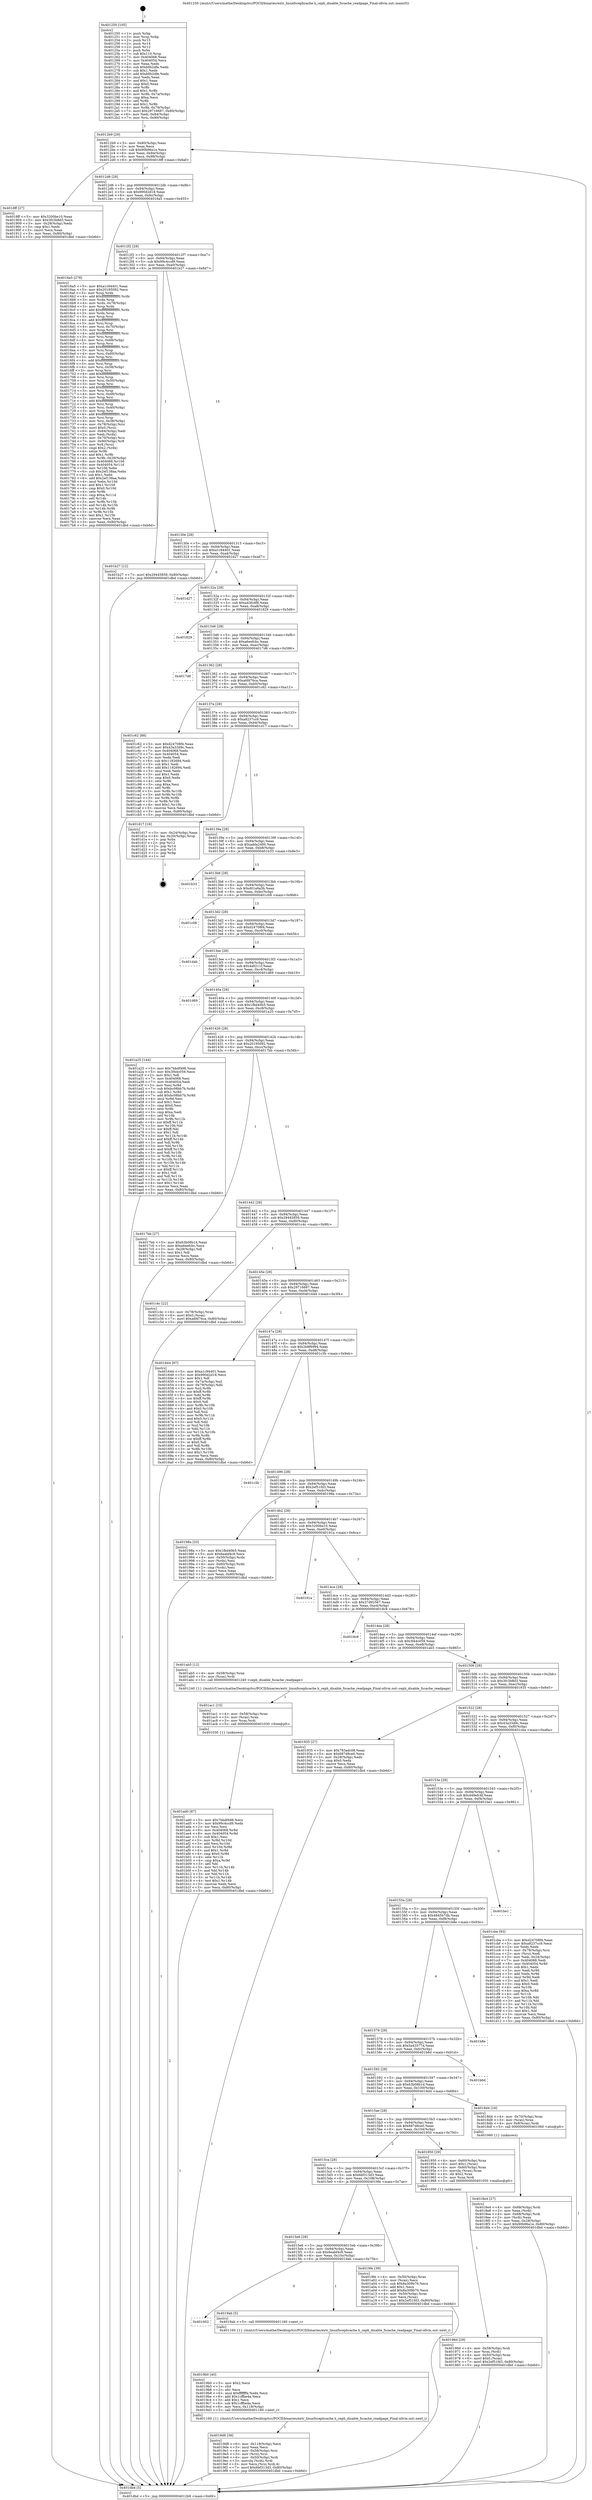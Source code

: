 digraph "0x401250" {
  label = "0x401250 (/mnt/c/Users/mathe/Desktop/tcc/POCII/binaries/extr_linuxfscephcache.h_ceph_disable_fscache_readpage_Final-ollvm.out::main(0))"
  labelloc = "t"
  node[shape=record]

  Entry [label="",width=0.3,height=0.3,shape=circle,fillcolor=black,style=filled]
  "0x4012b9" [label="{
     0x4012b9 [29]\l
     | [instrs]\l
     &nbsp;&nbsp;0x4012b9 \<+3\>: mov -0x80(%rbp),%eax\l
     &nbsp;&nbsp;0x4012bc \<+2\>: mov %eax,%ecx\l
     &nbsp;&nbsp;0x4012be \<+6\>: sub $0x90b96a1e,%ecx\l
     &nbsp;&nbsp;0x4012c4 \<+6\>: mov %eax,-0x94(%rbp)\l
     &nbsp;&nbsp;0x4012ca \<+6\>: mov %ecx,-0x98(%rbp)\l
     &nbsp;&nbsp;0x4012d0 \<+6\>: je 00000000004018ff \<main+0x6af\>\l
  }"]
  "0x4018ff" [label="{
     0x4018ff [27]\l
     | [instrs]\l
     &nbsp;&nbsp;0x4018ff \<+5\>: mov $0x3200be10,%eax\l
     &nbsp;&nbsp;0x401904 \<+5\>: mov $0x3fc3b8d3,%ecx\l
     &nbsp;&nbsp;0x401909 \<+3\>: mov -0x28(%rbp),%edx\l
     &nbsp;&nbsp;0x40190c \<+3\>: cmp $0x1,%edx\l
     &nbsp;&nbsp;0x40190f \<+3\>: cmovl %ecx,%eax\l
     &nbsp;&nbsp;0x401912 \<+3\>: mov %eax,-0x80(%rbp)\l
     &nbsp;&nbsp;0x401915 \<+5\>: jmp 0000000000401dbd \<main+0xb6d\>\l
  }"]
  "0x4012d6" [label="{
     0x4012d6 [28]\l
     | [instrs]\l
     &nbsp;&nbsp;0x4012d6 \<+5\>: jmp 00000000004012db \<main+0x8b\>\l
     &nbsp;&nbsp;0x4012db \<+6\>: mov -0x94(%rbp),%eax\l
     &nbsp;&nbsp;0x4012e1 \<+5\>: sub $0x990d2d18,%eax\l
     &nbsp;&nbsp;0x4012e6 \<+6\>: mov %eax,-0x9c(%rbp)\l
     &nbsp;&nbsp;0x4012ec \<+6\>: je 00000000004016a5 \<main+0x455\>\l
  }"]
  Exit [label="",width=0.3,height=0.3,shape=circle,fillcolor=black,style=filled,peripheries=2]
  "0x4016a5" [label="{
     0x4016a5 [278]\l
     | [instrs]\l
     &nbsp;&nbsp;0x4016a5 \<+5\>: mov $0xa1c94401,%eax\l
     &nbsp;&nbsp;0x4016aa \<+5\>: mov $0x20195092,%ecx\l
     &nbsp;&nbsp;0x4016af \<+3\>: mov %rsp,%rdx\l
     &nbsp;&nbsp;0x4016b2 \<+4\>: add $0xfffffffffffffff0,%rdx\l
     &nbsp;&nbsp;0x4016b6 \<+3\>: mov %rdx,%rsp\l
     &nbsp;&nbsp;0x4016b9 \<+4\>: mov %rdx,-0x78(%rbp)\l
     &nbsp;&nbsp;0x4016bd \<+3\>: mov %rsp,%rdx\l
     &nbsp;&nbsp;0x4016c0 \<+4\>: add $0xfffffffffffffff0,%rdx\l
     &nbsp;&nbsp;0x4016c4 \<+3\>: mov %rdx,%rsp\l
     &nbsp;&nbsp;0x4016c7 \<+3\>: mov %rsp,%rsi\l
     &nbsp;&nbsp;0x4016ca \<+4\>: add $0xfffffffffffffff0,%rsi\l
     &nbsp;&nbsp;0x4016ce \<+3\>: mov %rsi,%rsp\l
     &nbsp;&nbsp;0x4016d1 \<+4\>: mov %rsi,-0x70(%rbp)\l
     &nbsp;&nbsp;0x4016d5 \<+3\>: mov %rsp,%rsi\l
     &nbsp;&nbsp;0x4016d8 \<+4\>: add $0xfffffffffffffff0,%rsi\l
     &nbsp;&nbsp;0x4016dc \<+3\>: mov %rsi,%rsp\l
     &nbsp;&nbsp;0x4016df \<+4\>: mov %rsi,-0x68(%rbp)\l
     &nbsp;&nbsp;0x4016e3 \<+3\>: mov %rsp,%rsi\l
     &nbsp;&nbsp;0x4016e6 \<+4\>: add $0xfffffffffffffff0,%rsi\l
     &nbsp;&nbsp;0x4016ea \<+3\>: mov %rsi,%rsp\l
     &nbsp;&nbsp;0x4016ed \<+4\>: mov %rsi,-0x60(%rbp)\l
     &nbsp;&nbsp;0x4016f1 \<+3\>: mov %rsp,%rsi\l
     &nbsp;&nbsp;0x4016f4 \<+4\>: add $0xfffffffffffffff0,%rsi\l
     &nbsp;&nbsp;0x4016f8 \<+3\>: mov %rsi,%rsp\l
     &nbsp;&nbsp;0x4016fb \<+4\>: mov %rsi,-0x58(%rbp)\l
     &nbsp;&nbsp;0x4016ff \<+3\>: mov %rsp,%rsi\l
     &nbsp;&nbsp;0x401702 \<+4\>: add $0xfffffffffffffff0,%rsi\l
     &nbsp;&nbsp;0x401706 \<+3\>: mov %rsi,%rsp\l
     &nbsp;&nbsp;0x401709 \<+4\>: mov %rsi,-0x50(%rbp)\l
     &nbsp;&nbsp;0x40170d \<+3\>: mov %rsp,%rsi\l
     &nbsp;&nbsp;0x401710 \<+4\>: add $0xfffffffffffffff0,%rsi\l
     &nbsp;&nbsp;0x401714 \<+3\>: mov %rsi,%rsp\l
     &nbsp;&nbsp;0x401717 \<+4\>: mov %rsi,-0x48(%rbp)\l
     &nbsp;&nbsp;0x40171b \<+3\>: mov %rsp,%rsi\l
     &nbsp;&nbsp;0x40171e \<+4\>: add $0xfffffffffffffff0,%rsi\l
     &nbsp;&nbsp;0x401722 \<+3\>: mov %rsi,%rsp\l
     &nbsp;&nbsp;0x401725 \<+4\>: mov %rsi,-0x40(%rbp)\l
     &nbsp;&nbsp;0x401729 \<+3\>: mov %rsp,%rsi\l
     &nbsp;&nbsp;0x40172c \<+4\>: add $0xfffffffffffffff0,%rsi\l
     &nbsp;&nbsp;0x401730 \<+3\>: mov %rsi,%rsp\l
     &nbsp;&nbsp;0x401733 \<+4\>: mov %rsi,-0x38(%rbp)\l
     &nbsp;&nbsp;0x401737 \<+4\>: mov -0x78(%rbp),%rsi\l
     &nbsp;&nbsp;0x40173b \<+6\>: movl $0x0,(%rsi)\l
     &nbsp;&nbsp;0x401741 \<+6\>: mov -0x84(%rbp),%edi\l
     &nbsp;&nbsp;0x401747 \<+2\>: mov %edi,(%rdx)\l
     &nbsp;&nbsp;0x401749 \<+4\>: mov -0x70(%rbp),%rsi\l
     &nbsp;&nbsp;0x40174d \<+7\>: mov -0x90(%rbp),%r8\l
     &nbsp;&nbsp;0x401754 \<+3\>: mov %r8,(%rsi)\l
     &nbsp;&nbsp;0x401757 \<+3\>: cmpl $0x2,(%rdx)\l
     &nbsp;&nbsp;0x40175a \<+4\>: setne %r9b\l
     &nbsp;&nbsp;0x40175e \<+4\>: and $0x1,%r9b\l
     &nbsp;&nbsp;0x401762 \<+4\>: mov %r9b,-0x29(%rbp)\l
     &nbsp;&nbsp;0x401766 \<+8\>: mov 0x404068,%r10d\l
     &nbsp;&nbsp;0x40176e \<+8\>: mov 0x404054,%r11d\l
     &nbsp;&nbsp;0x401776 \<+3\>: mov %r10d,%ebx\l
     &nbsp;&nbsp;0x401779 \<+6\>: sub $0x2ef138aa,%ebx\l
     &nbsp;&nbsp;0x40177f \<+3\>: sub $0x1,%ebx\l
     &nbsp;&nbsp;0x401782 \<+6\>: add $0x2ef138aa,%ebx\l
     &nbsp;&nbsp;0x401788 \<+4\>: imul %ebx,%r10d\l
     &nbsp;&nbsp;0x40178c \<+4\>: and $0x1,%r10d\l
     &nbsp;&nbsp;0x401790 \<+4\>: cmp $0x0,%r10d\l
     &nbsp;&nbsp;0x401794 \<+4\>: sete %r9b\l
     &nbsp;&nbsp;0x401798 \<+4\>: cmp $0xa,%r11d\l
     &nbsp;&nbsp;0x40179c \<+4\>: setl %r14b\l
     &nbsp;&nbsp;0x4017a0 \<+3\>: mov %r9b,%r15b\l
     &nbsp;&nbsp;0x4017a3 \<+3\>: and %r14b,%r15b\l
     &nbsp;&nbsp;0x4017a6 \<+3\>: xor %r14b,%r9b\l
     &nbsp;&nbsp;0x4017a9 \<+3\>: or %r9b,%r15b\l
     &nbsp;&nbsp;0x4017ac \<+4\>: test $0x1,%r15b\l
     &nbsp;&nbsp;0x4017b0 \<+3\>: cmovne %ecx,%eax\l
     &nbsp;&nbsp;0x4017b3 \<+3\>: mov %eax,-0x80(%rbp)\l
     &nbsp;&nbsp;0x4017b6 \<+5\>: jmp 0000000000401dbd \<main+0xb6d\>\l
  }"]
  "0x4012f2" [label="{
     0x4012f2 [28]\l
     | [instrs]\l
     &nbsp;&nbsp;0x4012f2 \<+5\>: jmp 00000000004012f7 \<main+0xa7\>\l
     &nbsp;&nbsp;0x4012f7 \<+6\>: mov -0x94(%rbp),%eax\l
     &nbsp;&nbsp;0x4012fd \<+5\>: sub $0x99c4ccd9,%eax\l
     &nbsp;&nbsp;0x401302 \<+6\>: mov %eax,-0xa0(%rbp)\l
     &nbsp;&nbsp;0x401308 \<+6\>: je 0000000000401b27 \<main+0x8d7\>\l
  }"]
  "0x401ad0" [label="{
     0x401ad0 [87]\l
     | [instrs]\l
     &nbsp;&nbsp;0x401ad0 \<+5\>: mov $0x7bbdf498,%ecx\l
     &nbsp;&nbsp;0x401ad5 \<+5\>: mov $0x99c4ccd9,%edx\l
     &nbsp;&nbsp;0x401ada \<+2\>: xor %esi,%esi\l
     &nbsp;&nbsp;0x401adc \<+8\>: mov 0x404068,%r8d\l
     &nbsp;&nbsp;0x401ae4 \<+8\>: mov 0x404054,%r9d\l
     &nbsp;&nbsp;0x401aec \<+3\>: sub $0x1,%esi\l
     &nbsp;&nbsp;0x401aef \<+3\>: mov %r8d,%r10d\l
     &nbsp;&nbsp;0x401af2 \<+3\>: add %esi,%r10d\l
     &nbsp;&nbsp;0x401af5 \<+4\>: imul %r10d,%r8d\l
     &nbsp;&nbsp;0x401af9 \<+4\>: and $0x1,%r8d\l
     &nbsp;&nbsp;0x401afd \<+4\>: cmp $0x0,%r8d\l
     &nbsp;&nbsp;0x401b01 \<+4\>: sete %r11b\l
     &nbsp;&nbsp;0x401b05 \<+4\>: cmp $0xa,%r9d\l
     &nbsp;&nbsp;0x401b09 \<+3\>: setl %bl\l
     &nbsp;&nbsp;0x401b0c \<+3\>: mov %r11b,%r14b\l
     &nbsp;&nbsp;0x401b0f \<+3\>: and %bl,%r14b\l
     &nbsp;&nbsp;0x401b12 \<+3\>: xor %bl,%r11b\l
     &nbsp;&nbsp;0x401b15 \<+3\>: or %r11b,%r14b\l
     &nbsp;&nbsp;0x401b18 \<+4\>: test $0x1,%r14b\l
     &nbsp;&nbsp;0x401b1c \<+3\>: cmovne %edx,%ecx\l
     &nbsp;&nbsp;0x401b1f \<+3\>: mov %ecx,-0x80(%rbp)\l
     &nbsp;&nbsp;0x401b22 \<+5\>: jmp 0000000000401dbd \<main+0xb6d\>\l
  }"]
  "0x401b27" [label="{
     0x401b27 [12]\l
     | [instrs]\l
     &nbsp;&nbsp;0x401b27 \<+7\>: movl $0x29445859,-0x80(%rbp)\l
     &nbsp;&nbsp;0x401b2e \<+5\>: jmp 0000000000401dbd \<main+0xb6d\>\l
  }"]
  "0x40130e" [label="{
     0x40130e [28]\l
     | [instrs]\l
     &nbsp;&nbsp;0x40130e \<+5\>: jmp 0000000000401313 \<main+0xc3\>\l
     &nbsp;&nbsp;0x401313 \<+6\>: mov -0x94(%rbp),%eax\l
     &nbsp;&nbsp;0x401319 \<+5\>: sub $0xa1c94401,%eax\l
     &nbsp;&nbsp;0x40131e \<+6\>: mov %eax,-0xa4(%rbp)\l
     &nbsp;&nbsp;0x401324 \<+6\>: je 0000000000401d27 \<main+0xad7\>\l
  }"]
  "0x401ac1" [label="{
     0x401ac1 [15]\l
     | [instrs]\l
     &nbsp;&nbsp;0x401ac1 \<+4\>: mov -0x58(%rbp),%rax\l
     &nbsp;&nbsp;0x401ac5 \<+3\>: mov (%rax),%rax\l
     &nbsp;&nbsp;0x401ac8 \<+3\>: mov %rax,%rdi\l
     &nbsp;&nbsp;0x401acb \<+5\>: call 0000000000401030 \<free@plt\>\l
     | [calls]\l
     &nbsp;&nbsp;0x401030 \{1\} (unknown)\l
  }"]
  "0x401d27" [label="{
     0x401d27\l
  }", style=dashed]
  "0x40132a" [label="{
     0x40132a [28]\l
     | [instrs]\l
     &nbsp;&nbsp;0x40132a \<+5\>: jmp 000000000040132f \<main+0xdf\>\l
     &nbsp;&nbsp;0x40132f \<+6\>: mov -0x94(%rbp),%eax\l
     &nbsp;&nbsp;0x401335 \<+5\>: sub $0xa43fcdf8,%eax\l
     &nbsp;&nbsp;0x40133a \<+6\>: mov %eax,-0xa8(%rbp)\l
     &nbsp;&nbsp;0x401340 \<+6\>: je 0000000000401829 \<main+0x5d9\>\l
  }"]
  "0x4019d8" [label="{
     0x4019d8 [38]\l
     | [instrs]\l
     &nbsp;&nbsp;0x4019d8 \<+6\>: mov -0x118(%rbp),%ecx\l
     &nbsp;&nbsp;0x4019de \<+3\>: imul %eax,%ecx\l
     &nbsp;&nbsp;0x4019e1 \<+4\>: mov -0x58(%rbp),%rsi\l
     &nbsp;&nbsp;0x4019e5 \<+3\>: mov (%rsi),%rsi\l
     &nbsp;&nbsp;0x4019e8 \<+4\>: mov -0x50(%rbp),%rdi\l
     &nbsp;&nbsp;0x4019ec \<+3\>: movslq (%rdi),%rdi\l
     &nbsp;&nbsp;0x4019ef \<+3\>: mov %ecx,(%rsi,%rdi,4)\l
     &nbsp;&nbsp;0x4019f2 \<+7\>: movl $0x6bf313d3,-0x80(%rbp)\l
     &nbsp;&nbsp;0x4019f9 \<+5\>: jmp 0000000000401dbd \<main+0xb6d\>\l
  }"]
  "0x401829" [label="{
     0x401829\l
  }", style=dashed]
  "0x401346" [label="{
     0x401346 [28]\l
     | [instrs]\l
     &nbsp;&nbsp;0x401346 \<+5\>: jmp 000000000040134b \<main+0xfb\>\l
     &nbsp;&nbsp;0x40134b \<+6\>: mov -0x94(%rbp),%eax\l
     &nbsp;&nbsp;0x401351 \<+5\>: sub $0xa6eefcbc,%eax\l
     &nbsp;&nbsp;0x401356 \<+6\>: mov %eax,-0xac(%rbp)\l
     &nbsp;&nbsp;0x40135c \<+6\>: je 00000000004017d6 \<main+0x586\>\l
  }"]
  "0x4019b0" [label="{
     0x4019b0 [40]\l
     | [instrs]\l
     &nbsp;&nbsp;0x4019b0 \<+5\>: mov $0x2,%ecx\l
     &nbsp;&nbsp;0x4019b5 \<+1\>: cltd\l
     &nbsp;&nbsp;0x4019b6 \<+2\>: idiv %ecx\l
     &nbsp;&nbsp;0x4019b8 \<+6\>: imul $0xfffffffe,%edx,%ecx\l
     &nbsp;&nbsp;0x4019be \<+6\>: add $0x1cffbe4a,%ecx\l
     &nbsp;&nbsp;0x4019c4 \<+3\>: add $0x1,%ecx\l
     &nbsp;&nbsp;0x4019c7 \<+6\>: sub $0x1cffbe4a,%ecx\l
     &nbsp;&nbsp;0x4019cd \<+6\>: mov %ecx,-0x118(%rbp)\l
     &nbsp;&nbsp;0x4019d3 \<+5\>: call 0000000000401160 \<next_i\>\l
     | [calls]\l
     &nbsp;&nbsp;0x401160 \{1\} (/mnt/c/Users/mathe/Desktop/tcc/POCII/binaries/extr_linuxfscephcache.h_ceph_disable_fscache_readpage_Final-ollvm.out::next_i)\l
  }"]
  "0x4017d6" [label="{
     0x4017d6\l
  }", style=dashed]
  "0x401362" [label="{
     0x401362 [28]\l
     | [instrs]\l
     &nbsp;&nbsp;0x401362 \<+5\>: jmp 0000000000401367 \<main+0x117\>\l
     &nbsp;&nbsp;0x401367 \<+6\>: mov -0x94(%rbp),%eax\l
     &nbsp;&nbsp;0x40136d \<+5\>: sub $0xa6fd76ca,%eax\l
     &nbsp;&nbsp;0x401372 \<+6\>: mov %eax,-0xb0(%rbp)\l
     &nbsp;&nbsp;0x401378 \<+6\>: je 0000000000401c62 \<main+0xa12\>\l
  }"]
  "0x401602" [label="{
     0x401602\l
  }", style=dashed]
  "0x401c62" [label="{
     0x401c62 [88]\l
     | [instrs]\l
     &nbsp;&nbsp;0x401c62 \<+5\>: mov $0xd24708f4,%eax\l
     &nbsp;&nbsp;0x401c67 \<+5\>: mov $0x43a33d9c,%ecx\l
     &nbsp;&nbsp;0x401c6c \<+7\>: mov 0x404068,%edx\l
     &nbsp;&nbsp;0x401c73 \<+7\>: mov 0x404054,%esi\l
     &nbsp;&nbsp;0x401c7a \<+2\>: mov %edx,%edi\l
     &nbsp;&nbsp;0x401c7c \<+6\>: sub $0x1182694,%edi\l
     &nbsp;&nbsp;0x401c82 \<+3\>: sub $0x1,%edi\l
     &nbsp;&nbsp;0x401c85 \<+6\>: add $0x1182694,%edi\l
     &nbsp;&nbsp;0x401c8b \<+3\>: imul %edi,%edx\l
     &nbsp;&nbsp;0x401c8e \<+3\>: and $0x1,%edx\l
     &nbsp;&nbsp;0x401c91 \<+3\>: cmp $0x0,%edx\l
     &nbsp;&nbsp;0x401c94 \<+4\>: sete %r8b\l
     &nbsp;&nbsp;0x401c98 \<+3\>: cmp $0xa,%esi\l
     &nbsp;&nbsp;0x401c9b \<+4\>: setl %r9b\l
     &nbsp;&nbsp;0x401c9f \<+3\>: mov %r8b,%r10b\l
     &nbsp;&nbsp;0x401ca2 \<+3\>: and %r9b,%r10b\l
     &nbsp;&nbsp;0x401ca5 \<+3\>: xor %r9b,%r8b\l
     &nbsp;&nbsp;0x401ca8 \<+3\>: or %r8b,%r10b\l
     &nbsp;&nbsp;0x401cab \<+4\>: test $0x1,%r10b\l
     &nbsp;&nbsp;0x401caf \<+3\>: cmovne %ecx,%eax\l
     &nbsp;&nbsp;0x401cb2 \<+3\>: mov %eax,-0x80(%rbp)\l
     &nbsp;&nbsp;0x401cb5 \<+5\>: jmp 0000000000401dbd \<main+0xb6d\>\l
  }"]
  "0x40137e" [label="{
     0x40137e [28]\l
     | [instrs]\l
     &nbsp;&nbsp;0x40137e \<+5\>: jmp 0000000000401383 \<main+0x133\>\l
     &nbsp;&nbsp;0x401383 \<+6\>: mov -0x94(%rbp),%eax\l
     &nbsp;&nbsp;0x401389 \<+5\>: sub $0xa8237cc9,%eax\l
     &nbsp;&nbsp;0x40138e \<+6\>: mov %eax,-0xb4(%rbp)\l
     &nbsp;&nbsp;0x401394 \<+6\>: je 0000000000401d17 \<main+0xac7\>\l
  }"]
  "0x4019ab" [label="{
     0x4019ab [5]\l
     | [instrs]\l
     &nbsp;&nbsp;0x4019ab \<+5\>: call 0000000000401160 \<next_i\>\l
     | [calls]\l
     &nbsp;&nbsp;0x401160 \{1\} (/mnt/c/Users/mathe/Desktop/tcc/POCII/binaries/extr_linuxfscephcache.h_ceph_disable_fscache_readpage_Final-ollvm.out::next_i)\l
  }"]
  "0x401d17" [label="{
     0x401d17 [16]\l
     | [instrs]\l
     &nbsp;&nbsp;0x401d17 \<+3\>: mov -0x24(%rbp),%eax\l
     &nbsp;&nbsp;0x401d1a \<+4\>: lea -0x20(%rbp),%rsp\l
     &nbsp;&nbsp;0x401d1e \<+1\>: pop %rbx\l
     &nbsp;&nbsp;0x401d1f \<+2\>: pop %r12\l
     &nbsp;&nbsp;0x401d21 \<+2\>: pop %r14\l
     &nbsp;&nbsp;0x401d23 \<+2\>: pop %r15\l
     &nbsp;&nbsp;0x401d25 \<+1\>: pop %rbp\l
     &nbsp;&nbsp;0x401d26 \<+1\>: ret\l
  }"]
  "0x40139a" [label="{
     0x40139a [28]\l
     | [instrs]\l
     &nbsp;&nbsp;0x40139a \<+5\>: jmp 000000000040139f \<main+0x14f\>\l
     &nbsp;&nbsp;0x40139f \<+6\>: mov -0x94(%rbp),%eax\l
     &nbsp;&nbsp;0x4013a5 \<+5\>: sub $0xadda2460,%eax\l
     &nbsp;&nbsp;0x4013aa \<+6\>: mov %eax,-0xb8(%rbp)\l
     &nbsp;&nbsp;0x4013b0 \<+6\>: je 0000000000401b33 \<main+0x8e3\>\l
  }"]
  "0x4015e6" [label="{
     0x4015e6 [28]\l
     | [instrs]\l
     &nbsp;&nbsp;0x4015e6 \<+5\>: jmp 00000000004015eb \<main+0x39b\>\l
     &nbsp;&nbsp;0x4015eb \<+6\>: mov -0x94(%rbp),%eax\l
     &nbsp;&nbsp;0x4015f1 \<+5\>: sub $0x6eabf4c9,%eax\l
     &nbsp;&nbsp;0x4015f6 \<+6\>: mov %eax,-0x10c(%rbp)\l
     &nbsp;&nbsp;0x4015fc \<+6\>: je 00000000004019ab \<main+0x75b\>\l
  }"]
  "0x401b33" [label="{
     0x401b33\l
  }", style=dashed]
  "0x4013b6" [label="{
     0x4013b6 [28]\l
     | [instrs]\l
     &nbsp;&nbsp;0x4013b6 \<+5\>: jmp 00000000004013bb \<main+0x16b\>\l
     &nbsp;&nbsp;0x4013bb \<+6\>: mov -0x94(%rbp),%eax\l
     &nbsp;&nbsp;0x4013c1 \<+5\>: sub $0xd01a9a3b,%eax\l
     &nbsp;&nbsp;0x4013c6 \<+6\>: mov %eax,-0xbc(%rbp)\l
     &nbsp;&nbsp;0x4013cc \<+6\>: je 0000000000401c08 \<main+0x9b8\>\l
  }"]
  "0x4019fe" [label="{
     0x4019fe [39]\l
     | [instrs]\l
     &nbsp;&nbsp;0x4019fe \<+4\>: mov -0x50(%rbp),%rax\l
     &nbsp;&nbsp;0x401a02 \<+2\>: mov (%rax),%ecx\l
     &nbsp;&nbsp;0x401a04 \<+6\>: sub $0x8a309b76,%ecx\l
     &nbsp;&nbsp;0x401a0a \<+3\>: add $0x1,%ecx\l
     &nbsp;&nbsp;0x401a0d \<+6\>: add $0x8a309b76,%ecx\l
     &nbsp;&nbsp;0x401a13 \<+4\>: mov -0x50(%rbp),%rax\l
     &nbsp;&nbsp;0x401a17 \<+2\>: mov %ecx,(%rax)\l
     &nbsp;&nbsp;0x401a19 \<+7\>: movl $0x2ef51fd3,-0x80(%rbp)\l
     &nbsp;&nbsp;0x401a20 \<+5\>: jmp 0000000000401dbd \<main+0xb6d\>\l
  }"]
  "0x401c08" [label="{
     0x401c08\l
  }", style=dashed]
  "0x4013d2" [label="{
     0x4013d2 [28]\l
     | [instrs]\l
     &nbsp;&nbsp;0x4013d2 \<+5\>: jmp 00000000004013d7 \<main+0x187\>\l
     &nbsp;&nbsp;0x4013d7 \<+6\>: mov -0x94(%rbp),%eax\l
     &nbsp;&nbsp;0x4013dd \<+5\>: sub $0xd24708f4,%eax\l
     &nbsp;&nbsp;0x4013e2 \<+6\>: mov %eax,-0xc0(%rbp)\l
     &nbsp;&nbsp;0x4013e8 \<+6\>: je 0000000000401dab \<main+0xb5b\>\l
  }"]
  "0x40196d" [label="{
     0x40196d [29]\l
     | [instrs]\l
     &nbsp;&nbsp;0x40196d \<+4\>: mov -0x58(%rbp),%rdi\l
     &nbsp;&nbsp;0x401971 \<+3\>: mov %rax,(%rdi)\l
     &nbsp;&nbsp;0x401974 \<+4\>: mov -0x50(%rbp),%rax\l
     &nbsp;&nbsp;0x401978 \<+6\>: movl $0x0,(%rax)\l
     &nbsp;&nbsp;0x40197e \<+7\>: movl $0x2ef51fd3,-0x80(%rbp)\l
     &nbsp;&nbsp;0x401985 \<+5\>: jmp 0000000000401dbd \<main+0xb6d\>\l
  }"]
  "0x401dab" [label="{
     0x401dab\l
  }", style=dashed]
  "0x4013ee" [label="{
     0x4013ee [28]\l
     | [instrs]\l
     &nbsp;&nbsp;0x4013ee \<+5\>: jmp 00000000004013f3 \<main+0x1a3\>\l
     &nbsp;&nbsp;0x4013f3 \<+6\>: mov -0x94(%rbp),%eax\l
     &nbsp;&nbsp;0x4013f9 \<+5\>: sub $0x4a9211f,%eax\l
     &nbsp;&nbsp;0x4013fe \<+6\>: mov %eax,-0xc4(%rbp)\l
     &nbsp;&nbsp;0x401404 \<+6\>: je 0000000000401d69 \<main+0xb19\>\l
  }"]
  "0x4015ca" [label="{
     0x4015ca [28]\l
     | [instrs]\l
     &nbsp;&nbsp;0x4015ca \<+5\>: jmp 00000000004015cf \<main+0x37f\>\l
     &nbsp;&nbsp;0x4015cf \<+6\>: mov -0x94(%rbp),%eax\l
     &nbsp;&nbsp;0x4015d5 \<+5\>: sub $0x6bf313d3,%eax\l
     &nbsp;&nbsp;0x4015da \<+6\>: mov %eax,-0x108(%rbp)\l
     &nbsp;&nbsp;0x4015e0 \<+6\>: je 00000000004019fe \<main+0x7ae\>\l
  }"]
  "0x401d69" [label="{
     0x401d69\l
  }", style=dashed]
  "0x40140a" [label="{
     0x40140a [28]\l
     | [instrs]\l
     &nbsp;&nbsp;0x40140a \<+5\>: jmp 000000000040140f \<main+0x1bf\>\l
     &nbsp;&nbsp;0x40140f \<+6\>: mov -0x94(%rbp),%eax\l
     &nbsp;&nbsp;0x401415 \<+5\>: sub $0x1fbd40b5,%eax\l
     &nbsp;&nbsp;0x40141a \<+6\>: mov %eax,-0xc8(%rbp)\l
     &nbsp;&nbsp;0x401420 \<+6\>: je 0000000000401a25 \<main+0x7d5\>\l
  }"]
  "0x401950" [label="{
     0x401950 [29]\l
     | [instrs]\l
     &nbsp;&nbsp;0x401950 \<+4\>: mov -0x60(%rbp),%rax\l
     &nbsp;&nbsp;0x401954 \<+6\>: movl $0x1,(%rax)\l
     &nbsp;&nbsp;0x40195a \<+4\>: mov -0x60(%rbp),%rax\l
     &nbsp;&nbsp;0x40195e \<+3\>: movslq (%rax),%rax\l
     &nbsp;&nbsp;0x401961 \<+4\>: shl $0x2,%rax\l
     &nbsp;&nbsp;0x401965 \<+3\>: mov %rax,%rdi\l
     &nbsp;&nbsp;0x401968 \<+5\>: call 0000000000401050 \<malloc@plt\>\l
     | [calls]\l
     &nbsp;&nbsp;0x401050 \{1\} (unknown)\l
  }"]
  "0x401a25" [label="{
     0x401a25 [144]\l
     | [instrs]\l
     &nbsp;&nbsp;0x401a25 \<+5\>: mov $0x7bbdf498,%eax\l
     &nbsp;&nbsp;0x401a2a \<+5\>: mov $0x3f44c059,%ecx\l
     &nbsp;&nbsp;0x401a2f \<+2\>: mov $0x1,%dl\l
     &nbsp;&nbsp;0x401a31 \<+7\>: mov 0x404068,%esi\l
     &nbsp;&nbsp;0x401a38 \<+7\>: mov 0x404054,%edi\l
     &nbsp;&nbsp;0x401a3f \<+3\>: mov %esi,%r8d\l
     &nbsp;&nbsp;0x401a42 \<+7\>: sub $0xbc08bb7b,%r8d\l
     &nbsp;&nbsp;0x401a49 \<+4\>: sub $0x1,%r8d\l
     &nbsp;&nbsp;0x401a4d \<+7\>: add $0xbc08bb7b,%r8d\l
     &nbsp;&nbsp;0x401a54 \<+4\>: imul %r8d,%esi\l
     &nbsp;&nbsp;0x401a58 \<+3\>: and $0x1,%esi\l
     &nbsp;&nbsp;0x401a5b \<+3\>: cmp $0x0,%esi\l
     &nbsp;&nbsp;0x401a5e \<+4\>: sete %r9b\l
     &nbsp;&nbsp;0x401a62 \<+3\>: cmp $0xa,%edi\l
     &nbsp;&nbsp;0x401a65 \<+4\>: setl %r10b\l
     &nbsp;&nbsp;0x401a69 \<+3\>: mov %r9b,%r11b\l
     &nbsp;&nbsp;0x401a6c \<+4\>: xor $0xff,%r11b\l
     &nbsp;&nbsp;0x401a70 \<+3\>: mov %r10b,%bl\l
     &nbsp;&nbsp;0x401a73 \<+3\>: xor $0xff,%bl\l
     &nbsp;&nbsp;0x401a76 \<+3\>: xor $0x1,%dl\l
     &nbsp;&nbsp;0x401a79 \<+3\>: mov %r11b,%r14b\l
     &nbsp;&nbsp;0x401a7c \<+4\>: and $0xff,%r14b\l
     &nbsp;&nbsp;0x401a80 \<+3\>: and %dl,%r9b\l
     &nbsp;&nbsp;0x401a83 \<+3\>: mov %bl,%r15b\l
     &nbsp;&nbsp;0x401a86 \<+4\>: and $0xff,%r15b\l
     &nbsp;&nbsp;0x401a8a \<+3\>: and %dl,%r10b\l
     &nbsp;&nbsp;0x401a8d \<+3\>: or %r9b,%r14b\l
     &nbsp;&nbsp;0x401a90 \<+3\>: or %r10b,%r15b\l
     &nbsp;&nbsp;0x401a93 \<+3\>: xor %r15b,%r14b\l
     &nbsp;&nbsp;0x401a96 \<+3\>: or %bl,%r11b\l
     &nbsp;&nbsp;0x401a99 \<+4\>: xor $0xff,%r11b\l
     &nbsp;&nbsp;0x401a9d \<+3\>: or $0x1,%dl\l
     &nbsp;&nbsp;0x401aa0 \<+3\>: and %dl,%r11b\l
     &nbsp;&nbsp;0x401aa3 \<+3\>: or %r11b,%r14b\l
     &nbsp;&nbsp;0x401aa6 \<+4\>: test $0x1,%r14b\l
     &nbsp;&nbsp;0x401aaa \<+3\>: cmovne %ecx,%eax\l
     &nbsp;&nbsp;0x401aad \<+3\>: mov %eax,-0x80(%rbp)\l
     &nbsp;&nbsp;0x401ab0 \<+5\>: jmp 0000000000401dbd \<main+0xb6d\>\l
  }"]
  "0x401426" [label="{
     0x401426 [28]\l
     | [instrs]\l
     &nbsp;&nbsp;0x401426 \<+5\>: jmp 000000000040142b \<main+0x1db\>\l
     &nbsp;&nbsp;0x40142b \<+6\>: mov -0x94(%rbp),%eax\l
     &nbsp;&nbsp;0x401431 \<+5\>: sub $0x20195092,%eax\l
     &nbsp;&nbsp;0x401436 \<+6\>: mov %eax,-0xcc(%rbp)\l
     &nbsp;&nbsp;0x40143c \<+6\>: je 00000000004017bb \<main+0x56b\>\l
  }"]
  "0x4018e4" [label="{
     0x4018e4 [27]\l
     | [instrs]\l
     &nbsp;&nbsp;0x4018e4 \<+4\>: mov -0x68(%rbp),%rdi\l
     &nbsp;&nbsp;0x4018e8 \<+2\>: mov %eax,(%rdi)\l
     &nbsp;&nbsp;0x4018ea \<+4\>: mov -0x68(%rbp),%rdi\l
     &nbsp;&nbsp;0x4018ee \<+2\>: mov (%rdi),%eax\l
     &nbsp;&nbsp;0x4018f0 \<+3\>: mov %eax,-0x28(%rbp)\l
     &nbsp;&nbsp;0x4018f3 \<+7\>: movl $0x90b96a1e,-0x80(%rbp)\l
     &nbsp;&nbsp;0x4018fa \<+5\>: jmp 0000000000401dbd \<main+0xb6d\>\l
  }"]
  "0x4017bb" [label="{
     0x4017bb [27]\l
     | [instrs]\l
     &nbsp;&nbsp;0x4017bb \<+5\>: mov $0x63b08b1d,%eax\l
     &nbsp;&nbsp;0x4017c0 \<+5\>: mov $0xa6eefcbc,%ecx\l
     &nbsp;&nbsp;0x4017c5 \<+3\>: mov -0x29(%rbp),%dl\l
     &nbsp;&nbsp;0x4017c8 \<+3\>: test $0x1,%dl\l
     &nbsp;&nbsp;0x4017cb \<+3\>: cmovne %ecx,%eax\l
     &nbsp;&nbsp;0x4017ce \<+3\>: mov %eax,-0x80(%rbp)\l
     &nbsp;&nbsp;0x4017d1 \<+5\>: jmp 0000000000401dbd \<main+0xb6d\>\l
  }"]
  "0x401442" [label="{
     0x401442 [28]\l
     | [instrs]\l
     &nbsp;&nbsp;0x401442 \<+5\>: jmp 0000000000401447 \<main+0x1f7\>\l
     &nbsp;&nbsp;0x401447 \<+6\>: mov -0x94(%rbp),%eax\l
     &nbsp;&nbsp;0x40144d \<+5\>: sub $0x29445859,%eax\l
     &nbsp;&nbsp;0x401452 \<+6\>: mov %eax,-0xd0(%rbp)\l
     &nbsp;&nbsp;0x401458 \<+6\>: je 0000000000401c4c \<main+0x9fc\>\l
  }"]
  "0x4015ae" [label="{
     0x4015ae [28]\l
     | [instrs]\l
     &nbsp;&nbsp;0x4015ae \<+5\>: jmp 00000000004015b3 \<main+0x363\>\l
     &nbsp;&nbsp;0x4015b3 \<+6\>: mov -0x94(%rbp),%eax\l
     &nbsp;&nbsp;0x4015b9 \<+5\>: sub $0x687d8ce0,%eax\l
     &nbsp;&nbsp;0x4015be \<+6\>: mov %eax,-0x104(%rbp)\l
     &nbsp;&nbsp;0x4015c4 \<+6\>: je 0000000000401950 \<main+0x700\>\l
  }"]
  "0x401c4c" [label="{
     0x401c4c [22]\l
     | [instrs]\l
     &nbsp;&nbsp;0x401c4c \<+4\>: mov -0x78(%rbp),%rax\l
     &nbsp;&nbsp;0x401c50 \<+6\>: movl $0x0,(%rax)\l
     &nbsp;&nbsp;0x401c56 \<+7\>: movl $0xa6fd76ca,-0x80(%rbp)\l
     &nbsp;&nbsp;0x401c5d \<+5\>: jmp 0000000000401dbd \<main+0xb6d\>\l
  }"]
  "0x40145e" [label="{
     0x40145e [28]\l
     | [instrs]\l
     &nbsp;&nbsp;0x40145e \<+5\>: jmp 0000000000401463 \<main+0x213\>\l
     &nbsp;&nbsp;0x401463 \<+6\>: mov -0x94(%rbp),%eax\l
     &nbsp;&nbsp;0x401469 \<+5\>: sub $0x29716687,%eax\l
     &nbsp;&nbsp;0x40146e \<+6\>: mov %eax,-0xd4(%rbp)\l
     &nbsp;&nbsp;0x401474 \<+6\>: je 0000000000401644 \<main+0x3f4\>\l
  }"]
  "0x4018d4" [label="{
     0x4018d4 [16]\l
     | [instrs]\l
     &nbsp;&nbsp;0x4018d4 \<+4\>: mov -0x70(%rbp),%rax\l
     &nbsp;&nbsp;0x4018d8 \<+3\>: mov (%rax),%rax\l
     &nbsp;&nbsp;0x4018db \<+4\>: mov 0x8(%rax),%rdi\l
     &nbsp;&nbsp;0x4018df \<+5\>: call 0000000000401060 \<atoi@plt\>\l
     | [calls]\l
     &nbsp;&nbsp;0x401060 \{1\} (unknown)\l
  }"]
  "0x401644" [label="{
     0x401644 [97]\l
     | [instrs]\l
     &nbsp;&nbsp;0x401644 \<+5\>: mov $0xa1c94401,%eax\l
     &nbsp;&nbsp;0x401649 \<+5\>: mov $0x990d2d18,%ecx\l
     &nbsp;&nbsp;0x40164e \<+2\>: mov $0x1,%dl\l
     &nbsp;&nbsp;0x401650 \<+4\>: mov -0x7a(%rbp),%sil\l
     &nbsp;&nbsp;0x401654 \<+4\>: mov -0x79(%rbp),%dil\l
     &nbsp;&nbsp;0x401658 \<+3\>: mov %sil,%r8b\l
     &nbsp;&nbsp;0x40165b \<+4\>: xor $0xff,%r8b\l
     &nbsp;&nbsp;0x40165f \<+3\>: mov %dil,%r9b\l
     &nbsp;&nbsp;0x401662 \<+4\>: xor $0xff,%r9b\l
     &nbsp;&nbsp;0x401666 \<+3\>: xor $0x0,%dl\l
     &nbsp;&nbsp;0x401669 \<+3\>: mov %r8b,%r10b\l
     &nbsp;&nbsp;0x40166c \<+4\>: and $0x0,%r10b\l
     &nbsp;&nbsp;0x401670 \<+3\>: and %dl,%sil\l
     &nbsp;&nbsp;0x401673 \<+3\>: mov %r9b,%r11b\l
     &nbsp;&nbsp;0x401676 \<+4\>: and $0x0,%r11b\l
     &nbsp;&nbsp;0x40167a \<+3\>: and %dl,%dil\l
     &nbsp;&nbsp;0x40167d \<+3\>: or %sil,%r10b\l
     &nbsp;&nbsp;0x401680 \<+3\>: or %dil,%r11b\l
     &nbsp;&nbsp;0x401683 \<+3\>: xor %r11b,%r10b\l
     &nbsp;&nbsp;0x401686 \<+3\>: or %r9b,%r8b\l
     &nbsp;&nbsp;0x401689 \<+4\>: xor $0xff,%r8b\l
     &nbsp;&nbsp;0x40168d \<+3\>: or $0x0,%dl\l
     &nbsp;&nbsp;0x401690 \<+3\>: and %dl,%r8b\l
     &nbsp;&nbsp;0x401693 \<+3\>: or %r8b,%r10b\l
     &nbsp;&nbsp;0x401696 \<+4\>: test $0x1,%r10b\l
     &nbsp;&nbsp;0x40169a \<+3\>: cmovne %ecx,%eax\l
     &nbsp;&nbsp;0x40169d \<+3\>: mov %eax,-0x80(%rbp)\l
     &nbsp;&nbsp;0x4016a0 \<+5\>: jmp 0000000000401dbd \<main+0xb6d\>\l
  }"]
  "0x40147a" [label="{
     0x40147a [28]\l
     | [instrs]\l
     &nbsp;&nbsp;0x40147a \<+5\>: jmp 000000000040147f \<main+0x22f\>\l
     &nbsp;&nbsp;0x40147f \<+6\>: mov -0x94(%rbp),%eax\l
     &nbsp;&nbsp;0x401485 \<+5\>: sub $0x2b8f6994,%eax\l
     &nbsp;&nbsp;0x40148a \<+6\>: mov %eax,-0xd8(%rbp)\l
     &nbsp;&nbsp;0x401490 \<+6\>: je 0000000000401c3b \<main+0x9eb\>\l
  }"]
  "0x401dbd" [label="{
     0x401dbd [5]\l
     | [instrs]\l
     &nbsp;&nbsp;0x401dbd \<+5\>: jmp 00000000004012b9 \<main+0x69\>\l
  }"]
  "0x401250" [label="{
     0x401250 [105]\l
     | [instrs]\l
     &nbsp;&nbsp;0x401250 \<+1\>: push %rbp\l
     &nbsp;&nbsp;0x401251 \<+3\>: mov %rsp,%rbp\l
     &nbsp;&nbsp;0x401254 \<+2\>: push %r15\l
     &nbsp;&nbsp;0x401256 \<+2\>: push %r14\l
     &nbsp;&nbsp;0x401258 \<+2\>: push %r12\l
     &nbsp;&nbsp;0x40125a \<+1\>: push %rbx\l
     &nbsp;&nbsp;0x40125b \<+7\>: sub $0x110,%rsp\l
     &nbsp;&nbsp;0x401262 \<+7\>: mov 0x404068,%eax\l
     &nbsp;&nbsp;0x401269 \<+7\>: mov 0x404054,%ecx\l
     &nbsp;&nbsp;0x401270 \<+2\>: mov %eax,%edx\l
     &nbsp;&nbsp;0x401272 \<+6\>: sub $0xb0b2dfe,%edx\l
     &nbsp;&nbsp;0x401278 \<+3\>: sub $0x1,%edx\l
     &nbsp;&nbsp;0x40127b \<+6\>: add $0xb0b2dfe,%edx\l
     &nbsp;&nbsp;0x401281 \<+3\>: imul %edx,%eax\l
     &nbsp;&nbsp;0x401284 \<+3\>: and $0x1,%eax\l
     &nbsp;&nbsp;0x401287 \<+3\>: cmp $0x0,%eax\l
     &nbsp;&nbsp;0x40128a \<+4\>: sete %r8b\l
     &nbsp;&nbsp;0x40128e \<+4\>: and $0x1,%r8b\l
     &nbsp;&nbsp;0x401292 \<+4\>: mov %r8b,-0x7a(%rbp)\l
     &nbsp;&nbsp;0x401296 \<+3\>: cmp $0xa,%ecx\l
     &nbsp;&nbsp;0x401299 \<+4\>: setl %r8b\l
     &nbsp;&nbsp;0x40129d \<+4\>: and $0x1,%r8b\l
     &nbsp;&nbsp;0x4012a1 \<+4\>: mov %r8b,-0x79(%rbp)\l
     &nbsp;&nbsp;0x4012a5 \<+7\>: movl $0x29716687,-0x80(%rbp)\l
     &nbsp;&nbsp;0x4012ac \<+6\>: mov %edi,-0x84(%rbp)\l
     &nbsp;&nbsp;0x4012b2 \<+7\>: mov %rsi,-0x90(%rbp)\l
  }"]
  "0x401592" [label="{
     0x401592 [28]\l
     | [instrs]\l
     &nbsp;&nbsp;0x401592 \<+5\>: jmp 0000000000401597 \<main+0x347\>\l
     &nbsp;&nbsp;0x401597 \<+6\>: mov -0x94(%rbp),%eax\l
     &nbsp;&nbsp;0x40159d \<+5\>: sub $0x63b08b1d,%eax\l
     &nbsp;&nbsp;0x4015a2 \<+6\>: mov %eax,-0x100(%rbp)\l
     &nbsp;&nbsp;0x4015a8 \<+6\>: je 00000000004018d4 \<main+0x684\>\l
  }"]
  "0x401b6d" [label="{
     0x401b6d\l
  }", style=dashed]
  "0x401c3b" [label="{
     0x401c3b\l
  }", style=dashed]
  "0x401496" [label="{
     0x401496 [28]\l
     | [instrs]\l
     &nbsp;&nbsp;0x401496 \<+5\>: jmp 000000000040149b \<main+0x24b\>\l
     &nbsp;&nbsp;0x40149b \<+6\>: mov -0x94(%rbp),%eax\l
     &nbsp;&nbsp;0x4014a1 \<+5\>: sub $0x2ef51fd3,%eax\l
     &nbsp;&nbsp;0x4014a6 \<+6\>: mov %eax,-0xdc(%rbp)\l
     &nbsp;&nbsp;0x4014ac \<+6\>: je 000000000040198a \<main+0x73a\>\l
  }"]
  "0x401576" [label="{
     0x401576 [28]\l
     | [instrs]\l
     &nbsp;&nbsp;0x401576 \<+5\>: jmp 000000000040157b \<main+0x32b\>\l
     &nbsp;&nbsp;0x40157b \<+6\>: mov -0x94(%rbp),%eax\l
     &nbsp;&nbsp;0x401581 \<+5\>: sub $0x5a43577d,%eax\l
     &nbsp;&nbsp;0x401586 \<+6\>: mov %eax,-0xfc(%rbp)\l
     &nbsp;&nbsp;0x40158c \<+6\>: je 0000000000401b6d \<main+0x91d\>\l
  }"]
  "0x40198a" [label="{
     0x40198a [33]\l
     | [instrs]\l
     &nbsp;&nbsp;0x40198a \<+5\>: mov $0x1fbd40b5,%eax\l
     &nbsp;&nbsp;0x40198f \<+5\>: mov $0x6eabf4c9,%ecx\l
     &nbsp;&nbsp;0x401994 \<+4\>: mov -0x50(%rbp),%rdx\l
     &nbsp;&nbsp;0x401998 \<+2\>: mov (%rdx),%esi\l
     &nbsp;&nbsp;0x40199a \<+4\>: mov -0x60(%rbp),%rdx\l
     &nbsp;&nbsp;0x40199e \<+2\>: cmp (%rdx),%esi\l
     &nbsp;&nbsp;0x4019a0 \<+3\>: cmovl %ecx,%eax\l
     &nbsp;&nbsp;0x4019a3 \<+3\>: mov %eax,-0x80(%rbp)\l
     &nbsp;&nbsp;0x4019a6 \<+5\>: jmp 0000000000401dbd \<main+0xb6d\>\l
  }"]
  "0x4014b2" [label="{
     0x4014b2 [28]\l
     | [instrs]\l
     &nbsp;&nbsp;0x4014b2 \<+5\>: jmp 00000000004014b7 \<main+0x267\>\l
     &nbsp;&nbsp;0x4014b7 \<+6\>: mov -0x94(%rbp),%eax\l
     &nbsp;&nbsp;0x4014bd \<+5\>: sub $0x3200be10,%eax\l
     &nbsp;&nbsp;0x4014c2 \<+6\>: mov %eax,-0xe0(%rbp)\l
     &nbsp;&nbsp;0x4014c8 \<+6\>: je 000000000040191a \<main+0x6ca\>\l
  }"]
  "0x401b8e" [label="{
     0x401b8e\l
  }", style=dashed]
  "0x40191a" [label="{
     0x40191a\l
  }", style=dashed]
  "0x4014ce" [label="{
     0x4014ce [28]\l
     | [instrs]\l
     &nbsp;&nbsp;0x4014ce \<+5\>: jmp 00000000004014d3 \<main+0x283\>\l
     &nbsp;&nbsp;0x4014d3 \<+6\>: mov -0x94(%rbp),%eax\l
     &nbsp;&nbsp;0x4014d9 \<+5\>: sub $0x37d92567,%eax\l
     &nbsp;&nbsp;0x4014de \<+6\>: mov %eax,-0xe4(%rbp)\l
     &nbsp;&nbsp;0x4014e4 \<+6\>: je 00000000004018c8 \<main+0x678\>\l
  }"]
  "0x40155a" [label="{
     0x40155a [28]\l
     | [instrs]\l
     &nbsp;&nbsp;0x40155a \<+5\>: jmp 000000000040155f \<main+0x30f\>\l
     &nbsp;&nbsp;0x40155f \<+6\>: mov -0x94(%rbp),%eax\l
     &nbsp;&nbsp;0x401565 \<+5\>: sub $0x4845b7db,%eax\l
     &nbsp;&nbsp;0x40156a \<+6\>: mov %eax,-0xf8(%rbp)\l
     &nbsp;&nbsp;0x401570 \<+6\>: je 0000000000401b8e \<main+0x93e\>\l
  }"]
  "0x4018c8" [label="{
     0x4018c8\l
  }", style=dashed]
  "0x4014ea" [label="{
     0x4014ea [28]\l
     | [instrs]\l
     &nbsp;&nbsp;0x4014ea \<+5\>: jmp 00000000004014ef \<main+0x29f\>\l
     &nbsp;&nbsp;0x4014ef \<+6\>: mov -0x94(%rbp),%eax\l
     &nbsp;&nbsp;0x4014f5 \<+5\>: sub $0x3f44c059,%eax\l
     &nbsp;&nbsp;0x4014fa \<+6\>: mov %eax,-0xe8(%rbp)\l
     &nbsp;&nbsp;0x401500 \<+6\>: je 0000000000401ab5 \<main+0x865\>\l
  }"]
  "0x401be1" [label="{
     0x401be1\l
  }", style=dashed]
  "0x401ab5" [label="{
     0x401ab5 [12]\l
     | [instrs]\l
     &nbsp;&nbsp;0x401ab5 \<+4\>: mov -0x58(%rbp),%rax\l
     &nbsp;&nbsp;0x401ab9 \<+3\>: mov (%rax),%rdi\l
     &nbsp;&nbsp;0x401abc \<+5\>: call 0000000000401240 \<ceph_disable_fscache_readpage\>\l
     | [calls]\l
     &nbsp;&nbsp;0x401240 \{1\} (/mnt/c/Users/mathe/Desktop/tcc/POCII/binaries/extr_linuxfscephcache.h_ceph_disable_fscache_readpage_Final-ollvm.out::ceph_disable_fscache_readpage)\l
  }"]
  "0x401506" [label="{
     0x401506 [28]\l
     | [instrs]\l
     &nbsp;&nbsp;0x401506 \<+5\>: jmp 000000000040150b \<main+0x2bb\>\l
     &nbsp;&nbsp;0x40150b \<+6\>: mov -0x94(%rbp),%eax\l
     &nbsp;&nbsp;0x401511 \<+5\>: sub $0x3fc3b8d3,%eax\l
     &nbsp;&nbsp;0x401516 \<+6\>: mov %eax,-0xec(%rbp)\l
     &nbsp;&nbsp;0x40151c \<+6\>: je 0000000000401935 \<main+0x6e5\>\l
  }"]
  "0x40153e" [label="{
     0x40153e [28]\l
     | [instrs]\l
     &nbsp;&nbsp;0x40153e \<+5\>: jmp 0000000000401543 \<main+0x2f3\>\l
     &nbsp;&nbsp;0x401543 \<+6\>: mov -0x94(%rbp),%eax\l
     &nbsp;&nbsp;0x401549 \<+5\>: sub $0x449efc4f,%eax\l
     &nbsp;&nbsp;0x40154e \<+6\>: mov %eax,-0xf4(%rbp)\l
     &nbsp;&nbsp;0x401554 \<+6\>: je 0000000000401be1 \<main+0x991\>\l
  }"]
  "0x401935" [label="{
     0x401935 [27]\l
     | [instrs]\l
     &nbsp;&nbsp;0x401935 \<+5\>: mov $0x783adc08,%eax\l
     &nbsp;&nbsp;0x40193a \<+5\>: mov $0x687d8ce0,%ecx\l
     &nbsp;&nbsp;0x40193f \<+3\>: mov -0x28(%rbp),%edx\l
     &nbsp;&nbsp;0x401942 \<+3\>: cmp $0x0,%edx\l
     &nbsp;&nbsp;0x401945 \<+3\>: cmove %ecx,%eax\l
     &nbsp;&nbsp;0x401948 \<+3\>: mov %eax,-0x80(%rbp)\l
     &nbsp;&nbsp;0x40194b \<+5\>: jmp 0000000000401dbd \<main+0xb6d\>\l
  }"]
  "0x401522" [label="{
     0x401522 [28]\l
     | [instrs]\l
     &nbsp;&nbsp;0x401522 \<+5\>: jmp 0000000000401527 \<main+0x2d7\>\l
     &nbsp;&nbsp;0x401527 \<+6\>: mov -0x94(%rbp),%eax\l
     &nbsp;&nbsp;0x40152d \<+5\>: sub $0x43a33d9c,%eax\l
     &nbsp;&nbsp;0x401532 \<+6\>: mov %eax,-0xf0(%rbp)\l
     &nbsp;&nbsp;0x401538 \<+6\>: je 0000000000401cba \<main+0xa6a\>\l
  }"]
  "0x401cba" [label="{
     0x401cba [93]\l
     | [instrs]\l
     &nbsp;&nbsp;0x401cba \<+5\>: mov $0xd24708f4,%eax\l
     &nbsp;&nbsp;0x401cbf \<+5\>: mov $0xa8237cc9,%ecx\l
     &nbsp;&nbsp;0x401cc4 \<+2\>: xor %edx,%edx\l
     &nbsp;&nbsp;0x401cc6 \<+4\>: mov -0x78(%rbp),%rsi\l
     &nbsp;&nbsp;0x401cca \<+2\>: mov (%rsi),%edi\l
     &nbsp;&nbsp;0x401ccc \<+3\>: mov %edi,-0x24(%rbp)\l
     &nbsp;&nbsp;0x401ccf \<+7\>: mov 0x404068,%edi\l
     &nbsp;&nbsp;0x401cd6 \<+8\>: mov 0x404054,%r8d\l
     &nbsp;&nbsp;0x401cde \<+3\>: sub $0x1,%edx\l
     &nbsp;&nbsp;0x401ce1 \<+3\>: mov %edi,%r9d\l
     &nbsp;&nbsp;0x401ce4 \<+3\>: add %edx,%r9d\l
     &nbsp;&nbsp;0x401ce7 \<+4\>: imul %r9d,%edi\l
     &nbsp;&nbsp;0x401ceb \<+3\>: and $0x1,%edi\l
     &nbsp;&nbsp;0x401cee \<+3\>: cmp $0x0,%edi\l
     &nbsp;&nbsp;0x401cf1 \<+4\>: sete %r10b\l
     &nbsp;&nbsp;0x401cf5 \<+4\>: cmp $0xa,%r8d\l
     &nbsp;&nbsp;0x401cf9 \<+4\>: setl %r11b\l
     &nbsp;&nbsp;0x401cfd \<+3\>: mov %r10b,%bl\l
     &nbsp;&nbsp;0x401d00 \<+3\>: and %r11b,%bl\l
     &nbsp;&nbsp;0x401d03 \<+3\>: xor %r11b,%r10b\l
     &nbsp;&nbsp;0x401d06 \<+3\>: or %r10b,%bl\l
     &nbsp;&nbsp;0x401d09 \<+3\>: test $0x1,%bl\l
     &nbsp;&nbsp;0x401d0c \<+3\>: cmovne %ecx,%eax\l
     &nbsp;&nbsp;0x401d0f \<+3\>: mov %eax,-0x80(%rbp)\l
     &nbsp;&nbsp;0x401d12 \<+5\>: jmp 0000000000401dbd \<main+0xb6d\>\l
  }"]
  Entry -> "0x401250" [label=" 1"]
  "0x4012b9" -> "0x4018ff" [label=" 1"]
  "0x4012b9" -> "0x4012d6" [label=" 17"]
  "0x401d17" -> Exit [label=" 1"]
  "0x4012d6" -> "0x4016a5" [label=" 1"]
  "0x4012d6" -> "0x4012f2" [label=" 16"]
  "0x401cba" -> "0x401dbd" [label=" 1"]
  "0x4012f2" -> "0x401b27" [label=" 1"]
  "0x4012f2" -> "0x40130e" [label=" 15"]
  "0x401c62" -> "0x401dbd" [label=" 1"]
  "0x40130e" -> "0x401d27" [label=" 0"]
  "0x40130e" -> "0x40132a" [label=" 15"]
  "0x401c4c" -> "0x401dbd" [label=" 1"]
  "0x40132a" -> "0x401829" [label=" 0"]
  "0x40132a" -> "0x401346" [label=" 15"]
  "0x401b27" -> "0x401dbd" [label=" 1"]
  "0x401346" -> "0x4017d6" [label=" 0"]
  "0x401346" -> "0x401362" [label=" 15"]
  "0x401ad0" -> "0x401dbd" [label=" 1"]
  "0x401362" -> "0x401c62" [label=" 1"]
  "0x401362" -> "0x40137e" [label=" 14"]
  "0x401ac1" -> "0x401ad0" [label=" 1"]
  "0x40137e" -> "0x401d17" [label=" 1"]
  "0x40137e" -> "0x40139a" [label=" 13"]
  "0x401ab5" -> "0x401ac1" [label=" 1"]
  "0x40139a" -> "0x401b33" [label=" 0"]
  "0x40139a" -> "0x4013b6" [label=" 13"]
  "0x4019fe" -> "0x401dbd" [label=" 1"]
  "0x4013b6" -> "0x401c08" [label=" 0"]
  "0x4013b6" -> "0x4013d2" [label=" 13"]
  "0x4019d8" -> "0x401dbd" [label=" 1"]
  "0x4013d2" -> "0x401dab" [label=" 0"]
  "0x4013d2" -> "0x4013ee" [label=" 13"]
  "0x4019ab" -> "0x4019b0" [label=" 1"]
  "0x4013ee" -> "0x401d69" [label=" 0"]
  "0x4013ee" -> "0x40140a" [label=" 13"]
  "0x4015e6" -> "0x401602" [label=" 0"]
  "0x40140a" -> "0x401a25" [label=" 1"]
  "0x40140a" -> "0x401426" [label=" 12"]
  "0x4015e6" -> "0x4019ab" [label=" 1"]
  "0x401426" -> "0x4017bb" [label=" 1"]
  "0x401426" -> "0x401442" [label=" 11"]
  "0x4015ca" -> "0x4015e6" [label=" 1"]
  "0x401442" -> "0x401c4c" [label=" 1"]
  "0x401442" -> "0x40145e" [label=" 10"]
  "0x4015ca" -> "0x4019fe" [label=" 1"]
  "0x40145e" -> "0x401644" [label=" 1"]
  "0x40145e" -> "0x40147a" [label=" 9"]
  "0x401644" -> "0x401dbd" [label=" 1"]
  "0x401250" -> "0x4012b9" [label=" 1"]
  "0x401dbd" -> "0x4012b9" [label=" 17"]
  "0x4019b0" -> "0x4019d8" [label=" 1"]
  "0x4016a5" -> "0x401dbd" [label=" 1"]
  "0x4017bb" -> "0x401dbd" [label=" 1"]
  "0x40196d" -> "0x401dbd" [label=" 1"]
  "0x40147a" -> "0x401c3b" [label=" 0"]
  "0x40147a" -> "0x401496" [label=" 9"]
  "0x401950" -> "0x40196d" [label=" 1"]
  "0x401496" -> "0x40198a" [label=" 2"]
  "0x401496" -> "0x4014b2" [label=" 7"]
  "0x4015ae" -> "0x401950" [label=" 1"]
  "0x4014b2" -> "0x40191a" [label=" 0"]
  "0x4014b2" -> "0x4014ce" [label=" 7"]
  "0x401a25" -> "0x401dbd" [label=" 1"]
  "0x4014ce" -> "0x4018c8" [label=" 0"]
  "0x4014ce" -> "0x4014ea" [label=" 7"]
  "0x4018ff" -> "0x401dbd" [label=" 1"]
  "0x4014ea" -> "0x401ab5" [label=" 1"]
  "0x4014ea" -> "0x401506" [label=" 6"]
  "0x4018e4" -> "0x401dbd" [label=" 1"]
  "0x401506" -> "0x401935" [label=" 1"]
  "0x401506" -> "0x401522" [label=" 5"]
  "0x401592" -> "0x4015ae" [label=" 3"]
  "0x401522" -> "0x401cba" [label=" 1"]
  "0x401522" -> "0x40153e" [label=" 4"]
  "0x4018d4" -> "0x4018e4" [label=" 1"]
  "0x40153e" -> "0x401be1" [label=" 0"]
  "0x40153e" -> "0x40155a" [label=" 4"]
  "0x401935" -> "0x401dbd" [label=" 1"]
  "0x40155a" -> "0x401b8e" [label=" 0"]
  "0x40155a" -> "0x401576" [label=" 4"]
  "0x4015ae" -> "0x4015ca" [label=" 2"]
  "0x401576" -> "0x401b6d" [label=" 0"]
  "0x401576" -> "0x401592" [label=" 4"]
  "0x40198a" -> "0x401dbd" [label=" 2"]
  "0x401592" -> "0x4018d4" [label=" 1"]
}
